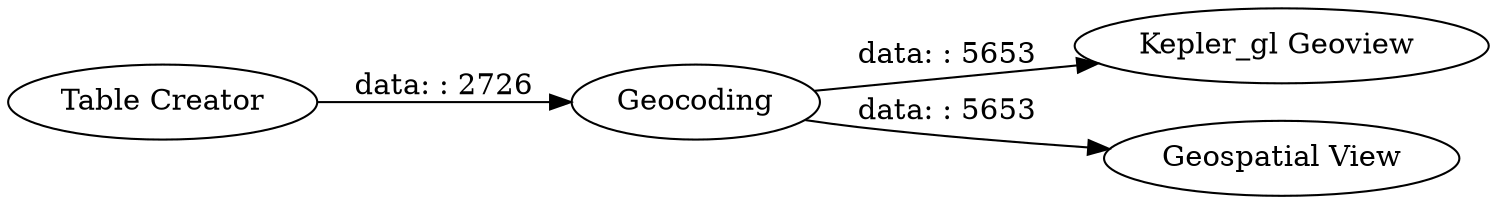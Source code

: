 digraph {
	"8968696674774895524_2" [label="Table Creator"]
	"8968696674774895524_1" [label=Geocoding]
	"8968696674774895524_5" [label="Kepler_gl Geoview "]
	"8968696674774895524_4" [label="Geospatial View"]
	"8968696674774895524_1" -> "8968696674774895524_5" [label="data: : 5653"]
	"8968696674774895524_1" -> "8968696674774895524_4" [label="data: : 5653"]
	"8968696674774895524_2" -> "8968696674774895524_1" [label="data: : 2726"]
	rankdir=LR
}
